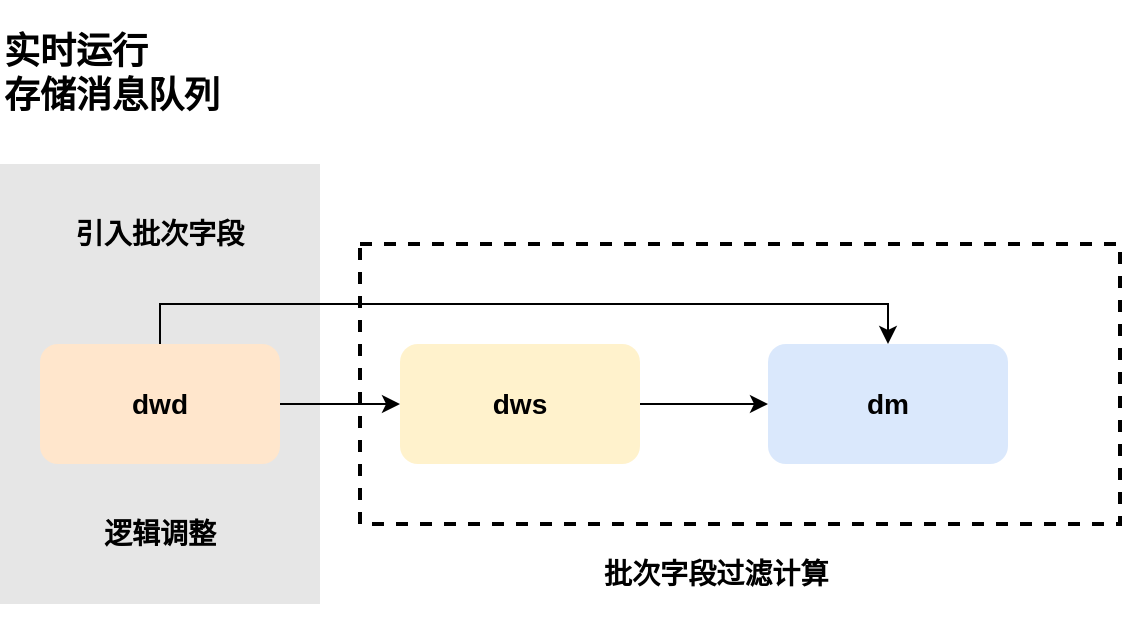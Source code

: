 <mxfile version="16.6.4" type="github">
  <diagram id="gDHOPF48_dV49PIhnDnL" name="第 1 页">
    <mxGraphModel dx="1609" dy="513" grid="1" gridSize="10" guides="1" tooltips="1" connect="1" arrows="1" fold="1" page="1" pageScale="1" pageWidth="827" pageHeight="1169" math="0" shadow="0">
      <root>
        <mxCell id="0" />
        <mxCell id="1" parent="0" />
        <mxCell id="R-34i-gqnA0KGg_EzN7v-18" value="" style="rounded=0;whiteSpace=wrap;html=1;fillColor=none;strokeColor=default;strokeWidth=2;dashed=1;" vertex="1" parent="1">
          <mxGeometry x="90" y="200" width="380" height="140" as="geometry" />
        </mxCell>
        <mxCell id="R-34i-gqnA0KGg_EzN7v-12" value="" style="rounded=0;whiteSpace=wrap;html=1;strokeColor=none;fillColor=#E6E6E6;" vertex="1" parent="1">
          <mxGeometry x="-90" y="160" width="160" height="220" as="geometry" />
        </mxCell>
        <mxCell id="R-34i-gqnA0KGg_EzN7v-3" style="edgeStyle=orthogonalEdgeStyle;rounded=0;orthogonalLoop=1;jettySize=auto;html=1;exitX=1;exitY=0.5;exitDx=0;exitDy=0;" edge="1" parent="1" source="R-34i-gqnA0KGg_EzN7v-1" target="R-34i-gqnA0KGg_EzN7v-2">
          <mxGeometry relative="1" as="geometry" />
        </mxCell>
        <mxCell id="R-34i-gqnA0KGg_EzN7v-1" value="&lt;h3&gt;dws&lt;/h3&gt;" style="rounded=1;whiteSpace=wrap;html=1;fillColor=#fff2cc;strokeColor=none;" vertex="1" parent="1">
          <mxGeometry x="110" y="250" width="120" height="60" as="geometry" />
        </mxCell>
        <mxCell id="R-34i-gqnA0KGg_EzN7v-2" value="&lt;h3&gt;dm&lt;/h3&gt;" style="rounded=1;whiteSpace=wrap;html=1;fillColor=#dae8fc;strokeColor=none;" vertex="1" parent="1">
          <mxGeometry x="294" y="250" width="120" height="60" as="geometry" />
        </mxCell>
        <mxCell id="R-34i-gqnA0KGg_EzN7v-5" style="edgeStyle=orthogonalEdgeStyle;rounded=0;orthogonalLoop=1;jettySize=auto;html=1;exitX=1;exitY=0.5;exitDx=0;exitDy=0;" edge="1" parent="1" source="R-34i-gqnA0KGg_EzN7v-4" target="R-34i-gqnA0KGg_EzN7v-1">
          <mxGeometry relative="1" as="geometry" />
        </mxCell>
        <mxCell id="R-34i-gqnA0KGg_EzN7v-9" style="edgeStyle=orthogonalEdgeStyle;rounded=0;orthogonalLoop=1;jettySize=auto;html=1;exitX=0.5;exitY=0;exitDx=0;exitDy=0;entryX=0.5;entryY=0;entryDx=0;entryDy=0;" edge="1" parent="1" source="R-34i-gqnA0KGg_EzN7v-4" target="R-34i-gqnA0KGg_EzN7v-2">
          <mxGeometry relative="1" as="geometry" />
        </mxCell>
        <mxCell id="R-34i-gqnA0KGg_EzN7v-4" value="&lt;h3&gt;dwd&lt;/h3&gt;" style="rounded=1;whiteSpace=wrap;html=1;fillColor=#ffe6cc;strokeColor=none;" vertex="1" parent="1">
          <mxGeometry x="-70" y="250" width="120" height="60" as="geometry" />
        </mxCell>
        <mxCell id="R-34i-gqnA0KGg_EzN7v-14" value="&lt;h2&gt;实时运行&lt;br&gt;存储消息队列&lt;/h2&gt;" style="text;html=1;strokeColor=none;fillColor=none;align=left;verticalAlign=middle;whiteSpace=wrap;rounded=0;" vertex="1" parent="1">
          <mxGeometry x="-90" y="90" width="120" height="50" as="geometry" />
        </mxCell>
        <mxCell id="R-34i-gqnA0KGg_EzN7v-15" value="&lt;h3&gt;逻辑调整&lt;/h3&gt;" style="text;html=1;strokeColor=none;fillColor=none;align=center;verticalAlign=middle;whiteSpace=wrap;rounded=0;" vertex="1" parent="1">
          <mxGeometry x="-50" y="330" width="80" height="30" as="geometry" />
        </mxCell>
        <mxCell id="R-34i-gqnA0KGg_EzN7v-16" value="&lt;h3&gt;引入批次字段&lt;/h3&gt;" style="text;html=1;strokeColor=none;fillColor=none;align=center;verticalAlign=middle;whiteSpace=wrap;rounded=0;" vertex="1" parent="1">
          <mxGeometry x="-60" y="180" width="100" height="30" as="geometry" />
        </mxCell>
        <mxCell id="R-34i-gqnA0KGg_EzN7v-19" value="&lt;h3&gt;批次字段过滤计算&lt;/h3&gt;" style="text;html=1;strokeColor=none;fillColor=none;align=left;verticalAlign=middle;whiteSpace=wrap;rounded=0;" vertex="1" parent="1">
          <mxGeometry x="210" y="340" width="160" height="50" as="geometry" />
        </mxCell>
      </root>
    </mxGraphModel>
  </diagram>
</mxfile>
